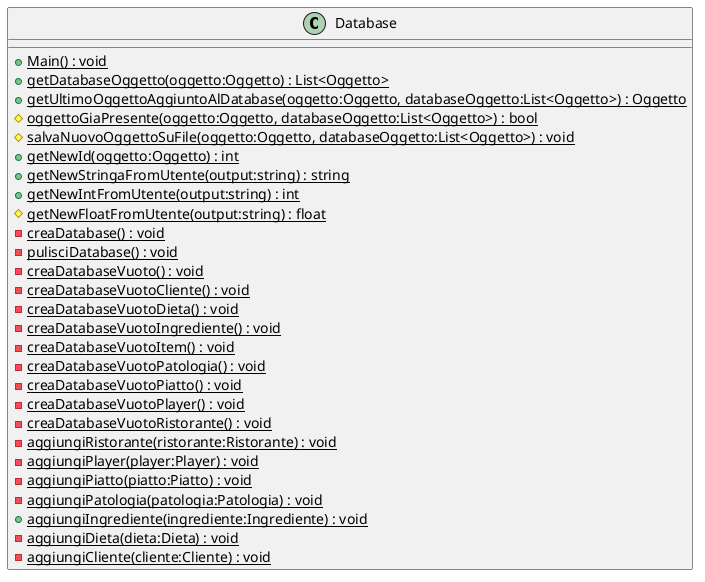 @startuml
class Database {
    + {static} Main() : void
    + {static} getDatabaseOggetto(oggetto:Oggetto) : List<Oggetto>
    + {static} getUltimoOggettoAggiuntoAlDatabase(oggetto:Oggetto, databaseOggetto:List<Oggetto>) : Oggetto
    # {static} oggettoGiaPresente(oggetto:Oggetto, databaseOggetto:List<Oggetto>) : bool
    # {static} salvaNuovoOggettoSuFile(oggetto:Oggetto, databaseOggetto:List<Oggetto>) : void
    + {static} getNewId(oggetto:Oggetto) : int
    + {static} getNewStringaFromUtente(output:string) : string
    + {static} getNewIntFromUtente(output:string) : int
    # {static} getNewFloatFromUtente(output:string) : float
    - {static} creaDatabase() : void
    - {static} pulisciDatabase() : void
    - {static} creaDatabaseVuoto() : void
    - {static} creaDatabaseVuotoCliente() : void
    - {static} creaDatabaseVuotoDieta() : void
    - {static} creaDatabaseVuotoIngrediente() : void
    - {static} creaDatabaseVuotoItem() : void
    - {static} creaDatabaseVuotoPatologia() : void
    - {static} creaDatabaseVuotoPiatto() : void
    - {static} creaDatabaseVuotoPlayer() : void
    - {static} creaDatabaseVuotoRistorante() : void
    - {static} aggiungiRistorante(ristorante:Ristorante) : void
    - {static} aggiungiPlayer(player:Player) : void
    - {static} aggiungiPiatto(piatto:Piatto) : void
    - {static} aggiungiPatologia(patologia:Patologia) : void
    + {static} aggiungiIngrediente(ingrediente:Ingrediente) : void
    - {static} aggiungiDieta(dieta:Dieta) : void
    - {static} aggiungiCliente(cliente:Cliente) : void
}
@enduml
